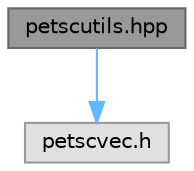 digraph "petscutils.hpp"
{
 // LATEX_PDF_SIZE
  bgcolor="transparent";
  edge [fontname=Helvetica,fontsize=10,labelfontname=Helvetica,labelfontsize=10];
  node [fontname=Helvetica,fontsize=10,shape=box,height=0.2,width=0.4];
  Node1 [id="Node000001",label="petscutils.hpp",height=0.2,width=0.4,color="gray40", fillcolor="grey60", style="filled", fontcolor="black",tooltip="Some convenience functions that wrap PETSc functionality for various reasons."];
  Node1 -> Node2 [id="edge1_Node000001_Node000002",color="steelblue1",style="solid",tooltip=" "];
  Node2 [id="Node000002",label="petscvec.h",height=0.2,width=0.4,color="grey60", fillcolor="#E0E0E0", style="filled",tooltip=" "];
}
